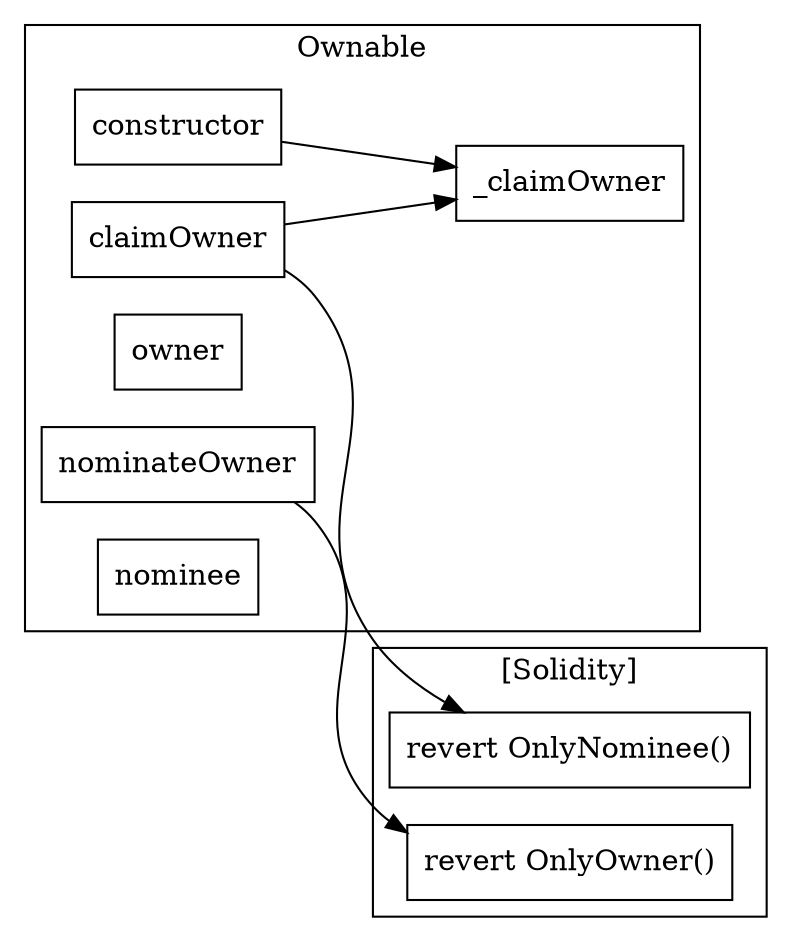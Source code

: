 strict digraph {
rankdir="LR"
node [shape=box]
subgraph cluster_118_Ownable {
label = "Ownable"
"118_claimOwner" [label="claimOwner"]
"118_nominateOwner" [label="nominateOwner"]
"118__claimOwner" [label="_claimOwner"]
"118_owner" [label="owner"]
"118_constructor" [label="constructor"]
"118_nominee" [label="nominee"]
"118_constructor" -> "118__claimOwner"
"118_claimOwner" -> "118__claimOwner"
}subgraph cluster_solidity {
label = "[Solidity]"
"revert OnlyNominee()" 
"revert OnlyOwner()" 
"118_claimOwner" -> "revert OnlyNominee()"
"118_nominateOwner" -> "revert OnlyOwner()"
}
}